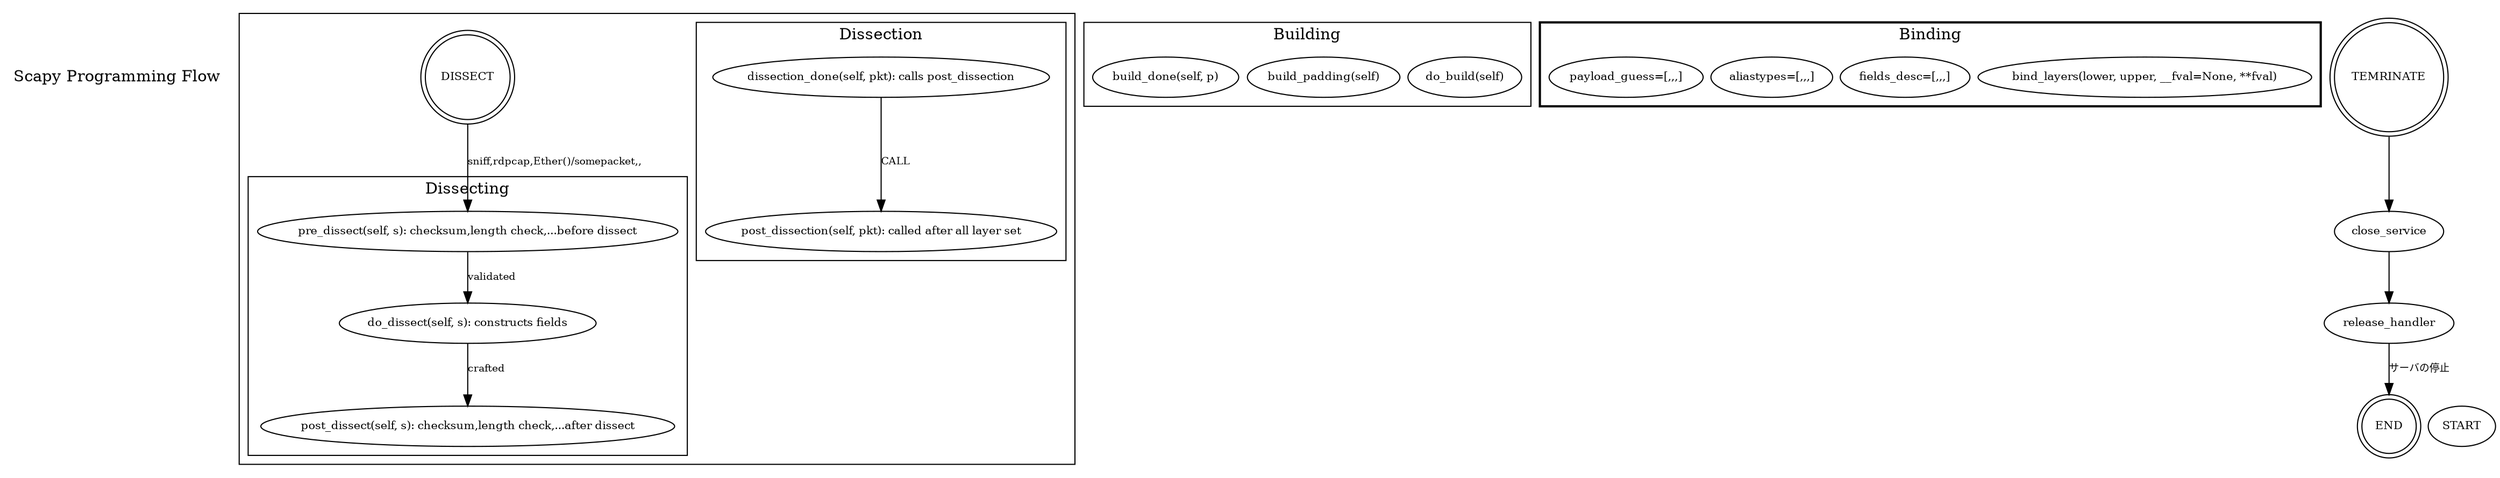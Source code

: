 /*
Graphviz - DOT language writing!
dot -Tjpg packet.dot -o packet.jpg
*/

digraph Diagram {
    PROFILE [label = "Scapy Programming Flow", shape=none];
    nodesep=0.1;//default nodesep
    node [fontsize=10];//default node
    edge [fontsize=9];//default edge

    subgraph clusterDissect {
        DISSECT [shape=doublecircle]
        DISSECT -> pre_dissect [label="sniff,rdpcap,Ether()/somepacket,,"]
        subgraph clusterDissection {
            label = "Dissection";
            dissection_done [label="dissection_done(self, pkt): calls post_dissection"];
            post_dissection [label="post_dissection(self, pkt): called after all layer set"];
        }
        subgraph clusterDissectionFlow {
            label = "DissectionFlow";
            dissection_done -> post_dissection [label="CALL"];
        }
        subgraph clusterDissecting {
            label = "Dissecting";
            pre_dissect [label="pre_dissect(self, s): checksum,length check,...before dissect"];
            do_dissect [label="do_dissect(self, s): constructs fields"];
            post_dissect [label="post_dissect(self, s): checksum,length check,...after dissect"];
        }
        subgraph clusterDissectiingFlow {
            label = "DissectingFlow";
            pre_dissect -> do_dissect [label="validated"];
            do_dissect -> post_dissect [label="crafted"];
        }
    }

    subgraph clusterBuild {
        label = "Building";
        do_build [label="do_build(self)"];
        build_padding [label="build_padding(self)"];
        build_done [label="build_done(self, p)"];
    }

    subgraph clusterBinding {
        label = "Binding";
        style = bold;
        bind_layers [label="bind_layers(lower, upper, __fval=None, **fval)"];
        fields_desc [label="fields_desc=[,,,]"]
        aliastypes [label="aliastypes=[,,,]"]
        payload_guess [label="payload_guess=[,,,]"];
    }

    SIGTERM [shape=doublecircle, label="TEMRINATE"]

    subgraph HaltFlow {
        SIGTERM -> close_service [label=""];
        close_service -> release_handler [label=""];
    }

    END [shape=doublecircle];

    release_handler -> END [label="サーバの停止"];

    { rank=same; START END } //配置を一緒の階層にする

}
